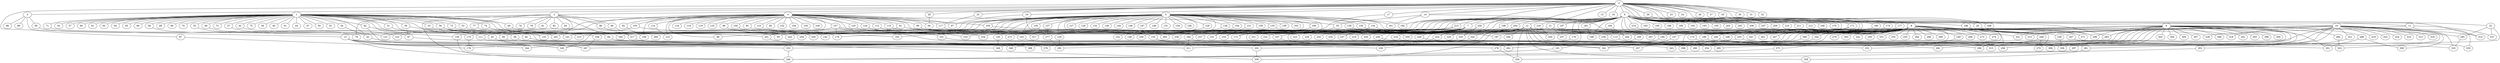 
graph graphname {
    0 -- 1
0 -- 2
0 -- 3
0 -- 4
0 -- 5
0 -- 6
0 -- 7
0 -- 8
0 -- 9
0 -- 10
0 -- 11
0 -- 12
0 -- 13
0 -- 14
0 -- 15
0 -- 16
0 -- 17
0 -- 18
0 -- 19
0 -- 20
0 -- 21
0 -- 22
0 -- 23
0 -- 24
0 -- 25
0 -- 26
0 -- 27
0 -- 28
0 -- 29
0 -- 30
0 -- 31
0 -- 32
1 -- 33
1 -- 34
1 -- 35
1 -- 36
1 -- 37
1 -- 38
1 -- 39
1 -- 40
1 -- 41
1 -- 42
1 -- 43
1 -- 44
1 -- 45
1 -- 46
1 -- 47
1 -- 48
1 -- 49
1 -- 50
1 -- 51
1 -- 52
1 -- 53
1 -- 54
1 -- 55
1 -- 56
1 -- 57
1 -- 58
1 -- 59
1 -- 60
1 -- 61
1 -- 62
1 -- 63
1 -- 64
1 -- 65
1 -- 66
1 -- 67
1 -- 68
1 -- 69
1 -- 70
1 -- 71
1 -- 72
1 -- 73
1 -- 74
1 -- 75
1 -- 243
2 -- 76
2 -- 77
2 -- 78
2 -- 79
2 -- 80
2 -- 81
2 -- 82
2 -- 83
2 -- 84
2 -- 85
2 -- 86
2 -- 346
3 -- 88
3 -- 90
3 -- 89
3 -- 87
4 -- 91
4 -- 92
4 -- 93
4 -- 94
4 -- 95
4 -- 96
4 -- 97
4 -- 98
4 -- 99
4 -- 100
4 -- 101
4 -- 102
4 -- 103
4 -- 104
4 -- 105
4 -- 106
4 -- 107
4 -- 108
4 -- 109
4 -- 110
4 -- 111
4 -- 112
4 -- 113
4 -- 114
4 -- 115
4 -- 116
4 -- 117
4 -- 118
4 -- 119
4 -- 120
4 -- 121
4 -- 122
4 -- 123
4 -- 124
4 -- 125
5 -- 128
5 -- 130
5 -- 131
5 -- 132
5 -- 133
5 -- 134
5 -- 129
5 -- 136
5 -- 137
5 -- 138
5 -- 139
5 -- 140
5 -- 141
5 -- 142
5 -- 143
5 -- 144
5 -- 145
5 -- 146
5 -- 147
5 -- 148
5 -- 149
5 -- 150
5 -- 151
5 -- 152
5 -- 153
5 -- 154
5 -- 155
5 -- 156
5 -- 157
5 -- 158
5 -- 159
5 -- 160
5 -- 161
5 -- 162
5 -- 163
5 -- 164
5 -- 165
5 -- 166
5 -- 167
5 -- 135
5 -- 126
5 -- 127
5 -- 109
5 -- 182
6 -- 168
6 -- 169
6 -- 170
6 -- 171
6 -- 172
6 -- 173
6 -- 174
6 -- 175
6 -- 176
6 -- 177
6 -- 178
6 -- 179
6 -- 180
6 -- 181
6 -- 182
6 -- 183
6 -- 184
6 -- 185
6 -- 186
6 -- 187
6 -- 188
6 -- 189
6 -- 190
6 -- 191
6 -- 192
6 -- 193
6 -- 194
6 -- 195
6 -- 196
6 -- 197
6 -- 198
6 -- 199
6 -- 200
6 -- 201
6 -- 202
6 -- 203
6 -- 204
6 -- 205
6 -- 206
6 -- 207
6 -- 208
6 -- 209
6 -- 210
6 -- 211
6 -- 212
6 -- 213
6 -- 214
6 -- 215
6 -- 216
6 -- 217
7 -- 224
7 -- 226
7 -- 227
7 -- 228
7 -- 229
7 -- 230
7 -- 225
7 -- 232
7 -- 233
7 -- 234
7 -- 231
7 -- 236
7 -- 237
7 -- 235
7 -- 218
7 -- 219
7 -- 220
7 -- 221
7 -- 222
7 -- 223
8 -- 256
8 -- 258
8 -- 259
8 -- 260
8 -- 261
8 -- 262
8 -- 257
8 -- 264
8 -- 265
8 -- 266
8 -- 267
8 -- 268
8 -- 269
8 -- 270
8 -- 271
8 -- 272
8 -- 273
8 -- 274
8 -- 275
8 -- 276
8 -- 277
8 -- 278
8 -- 279
8 -- 263
8 -- 238
8 -- 239
8 -- 240
8 -- 241
8 -- 242
8 -- 243
8 -- 244
8 -- 245
8 -- 246
8 -- 247
8 -- 248
8 -- 249
8 -- 250
8 -- 251
8 -- 252
8 -- 253
8 -- 254
8 -- 255
8 -- 299
9 -- 280
9 -- 281
9 -- 282
9 -- 283
9 -- 284
9 -- 285
9 -- 286
9 -- 287
9 -- 288
9 -- 289
9 -- 290
9 -- 291
9 -- 292
9 -- 293
9 -- 294
9 -- 295
9 -- 296
9 -- 297
9 -- 298
9 -- 299
9 -- 300
9 -- 301
9 -- 302
9 -- 303
9 -- 304
9 -- 305
9 -- 306
9 -- 307
9 -- 113
10 -- 320
10 -- 322
10 -- 323
10 -- 324
10 -- 325
10 -- 326
10 -- 321
10 -- 308
10 -- 309
10 -- 310
10 -- 311
10 -- 312
10 -- 313
10 -- 314
10 -- 315
10 -- 316
10 -- 317
10 -- 318
10 -- 319
10 -- 157
10 -- 331
11 -- 328
11 -- 329
11 -- 327
12 -- 330
12 -- 331
12 -- 332
12 -- 333
12 -- 334
12 -- 335
12 -- 336
12 -- 337
12 -- 338
12 -- 339
12 -- 340
12 -- 341
12 -- 342
12 -- 167
13 -- 343
13 -- 344
13 -- 345
13 -- 346
13 -- 347
13 -- 348
13 -- 349
14 -- 161
14 -- 313
14 -- 55
17 -- 233
18 -- 314
19 -- 227
19 -- 97
20 -- 299
20 -- 271
21 -- 257
21 -- 59
21 -- 246
22 -- 327
22 -- 295
22 -- 256
25 -- 117
28 -- 94
29 -- 208
29 -- 283
33 -- 162
34 -- 42
35 -- 121
37 -- 139
38 -- 298
39 -- 260
39 -- 67
42 -- 311
43 -- 133
45 -- 301
45 -- 347
46 -- 326
48 -- 122
49 -- 258
51 -- 85
53 -- 184
55 -- 172
56 -- 306
56 -- 213
58 -- 79
62 -- 111
62 -- 345
67 -- 288
71 -- 338
73 -- 141
74 -- 201
77 -- 133
80 -- 217
84 -- 336
84 -- 341
85 -- 278
86 -- 217
87 -- 178
90 -- 175
91 -- 249
91 -- 98
92 -- 108
93 -- 165
96 -- 320
96 -- 179
99 -- 250
99 -- 328
100 -- 142
101 -- 285
103 -- 320
103 -- 345
107 -- 179
107 -- 201
107 -- 272
107 -- 298
109 -- 236
110 -- 234
111 -- 333
112 -- 265
112 -- 143
113 -- 308
114 -- 123
115 -- 155
117 -- 317
120 -- 317
124 -- 259
124 -- 153
126 -- 152
129 -- 292
130 -- 277
131 -- 233
134 -- 237
134 -- 287
135 -- 265
135 -- 294
136 -- 149
137 -- 277
138 -- 187
139 -- 346
143 -- 262
145 -- 348
150 -- 257
150 -- 239
155 -- 202
155 -- 256
157 -- 337
160 -- 166
164 -- 231
166 -- 315
166 -- 311
167 -- 262
169 -- 341
171 -- 298
171 -- 190
173 -- 256
174 -- 241
175 -- 178
176 -- 348
177 -- 280
177 -- 261
177 -- 247
180 -- 249
181 -- 186
190 -- 341
191 -- 346
194 -- 294
196 -- 318
196 -- 343
197 -- 257
198 -- 224
199 -- 326
200 -- 237
200 -- 335
201 -- 276
202 -- 336
204 -- 225
214 -- 253
215 -- 317
215 -- 262
216 -- 330
217 -- 290
218 -- 282
224 -- 230
226 -- 322
229 -- 254
238 -- 326
239 -- 285
240 -- 332
244 -- 298
248 -- 270
248 -- 306
249 -- 281
253 -- 325
253 -- 345
267 -- 329
275 -- 346
277 -- 292
278 -- 334
280 -- 343
281 -- 339
283 -- 349
284 -- 322
289 -- 301
289 -- 309
295 -- 325
297 -- 346
303 -- 334
321 -- 326
333 -- 346
335 -- 347
338 -- 347
342 -- 344

}
